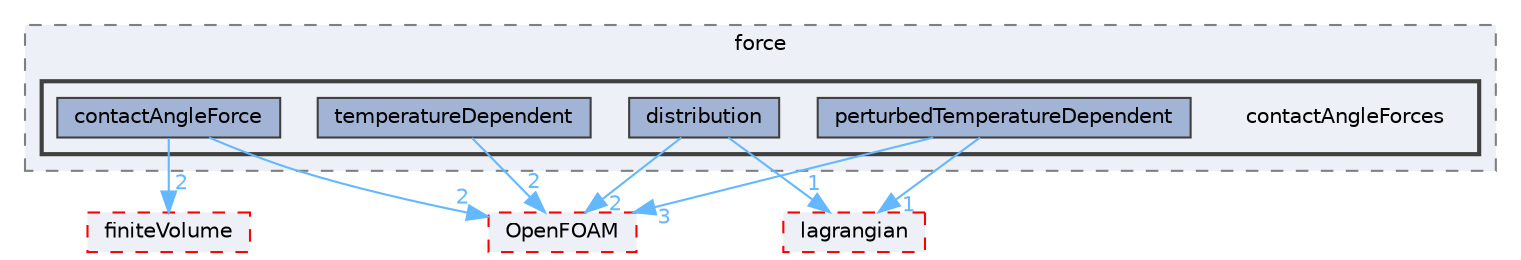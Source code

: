 digraph "src/regionModels/surfaceFilmModels/submodels/kinematic/force/contactAngleForces"
{
 // LATEX_PDF_SIZE
  bgcolor="transparent";
  edge [fontname=Helvetica,fontsize=10,labelfontname=Helvetica,labelfontsize=10];
  node [fontname=Helvetica,fontsize=10,shape=box,height=0.2,width=0.4];
  compound=true
  subgraph clusterdir_6e1c174345a149ebf9cf672121689ca3 {
    graph [ bgcolor="#edf0f7", pencolor="grey50", label="force", fontname=Helvetica,fontsize=10 style="filled,dashed", URL="dir_6e1c174345a149ebf9cf672121689ca3.html",tooltip=""]
  subgraph clusterdir_ba3221cac8085663135ad3e23e7eee8e {
    graph [ bgcolor="#edf0f7", pencolor="grey25", label="", fontname=Helvetica,fontsize=10 style="filled,bold", URL="dir_ba3221cac8085663135ad3e23e7eee8e.html",tooltip=""]
    dir_ba3221cac8085663135ad3e23e7eee8e [shape=plaintext, label="contactAngleForces"];
  dir_aa80df8ae163a0be5dc163aeb89b8bfe [label="contactAngleForce", fillcolor="#a2b4d6", color="grey25", style="filled", URL="dir_aa80df8ae163a0be5dc163aeb89b8bfe.html",tooltip=""];
  dir_0a18a2fdc6f957cd1b9f562eb9ed7295 [label="distribution", fillcolor="#a2b4d6", color="grey25", style="filled", URL="dir_0a18a2fdc6f957cd1b9f562eb9ed7295.html",tooltip=""];
  dir_2a638c64f1ebe4fe151ec71ec432e63a [label="perturbedTemperatureDependent", fillcolor="#a2b4d6", color="grey25", style="filled", URL="dir_2a638c64f1ebe4fe151ec71ec432e63a.html",tooltip=""];
  dir_1010a271b30378fc6703c336868e7777 [label="temperatureDependent", fillcolor="#a2b4d6", color="grey25", style="filled", URL="dir_1010a271b30378fc6703c336868e7777.html",tooltip=""];
  }
  }
  dir_9bd15774b555cf7259a6fa18f99fe99b [label="finiteVolume", fillcolor="#edf0f7", color="red", style="filled,dashed", URL="dir_9bd15774b555cf7259a6fa18f99fe99b.html",tooltip=""];
  dir_c5473ff19b20e6ec4dfe5c310b3778a8 [label="OpenFOAM", fillcolor="#edf0f7", color="red", style="filled,dashed", URL="dir_c5473ff19b20e6ec4dfe5c310b3778a8.html",tooltip=""];
  dir_f8c25efc4b6f6a8502a42d5af7554d23 [label="lagrangian", fillcolor="#edf0f7", color="red", style="filled,dashed", URL="dir_f8c25efc4b6f6a8502a42d5af7554d23.html",tooltip=""];
  dir_aa80df8ae163a0be5dc163aeb89b8bfe->dir_9bd15774b555cf7259a6fa18f99fe99b [headlabel="2", labeldistance=1.5 headhref="dir_000665_001387.html" href="dir_000665_001387.html" color="steelblue1" fontcolor="steelblue1"];
  dir_aa80df8ae163a0be5dc163aeb89b8bfe->dir_c5473ff19b20e6ec4dfe5c310b3778a8 [headlabel="2", labeldistance=1.5 headhref="dir_000665_002695.html" href="dir_000665_002695.html" color="steelblue1" fontcolor="steelblue1"];
  dir_0a18a2fdc6f957cd1b9f562eb9ed7295->dir_c5473ff19b20e6ec4dfe5c310b3778a8 [headlabel="2", labeldistance=1.5 headhref="dir_000985_002695.html" href="dir_000985_002695.html" color="steelblue1" fontcolor="steelblue1"];
  dir_0a18a2fdc6f957cd1b9f562eb9ed7295->dir_f8c25efc4b6f6a8502a42d5af7554d23 [headlabel="1", labeldistance=1.5 headhref="dir_000985_002071.html" href="dir_000985_002071.html" color="steelblue1" fontcolor="steelblue1"];
  dir_2a638c64f1ebe4fe151ec71ec432e63a->dir_c5473ff19b20e6ec4dfe5c310b3778a8 [headlabel="3", labeldistance=1.5 headhref="dir_002870_002695.html" href="dir_002870_002695.html" color="steelblue1" fontcolor="steelblue1"];
  dir_2a638c64f1ebe4fe151ec71ec432e63a->dir_f8c25efc4b6f6a8502a42d5af7554d23 [headlabel="1", labeldistance=1.5 headhref="dir_002870_002071.html" href="dir_002870_002071.html" color="steelblue1" fontcolor="steelblue1"];
  dir_1010a271b30378fc6703c336868e7777->dir_c5473ff19b20e6ec4dfe5c310b3778a8 [headlabel="2", labeldistance=1.5 headhref="dir_003968_002695.html" href="dir_003968_002695.html" color="steelblue1" fontcolor="steelblue1"];
}
